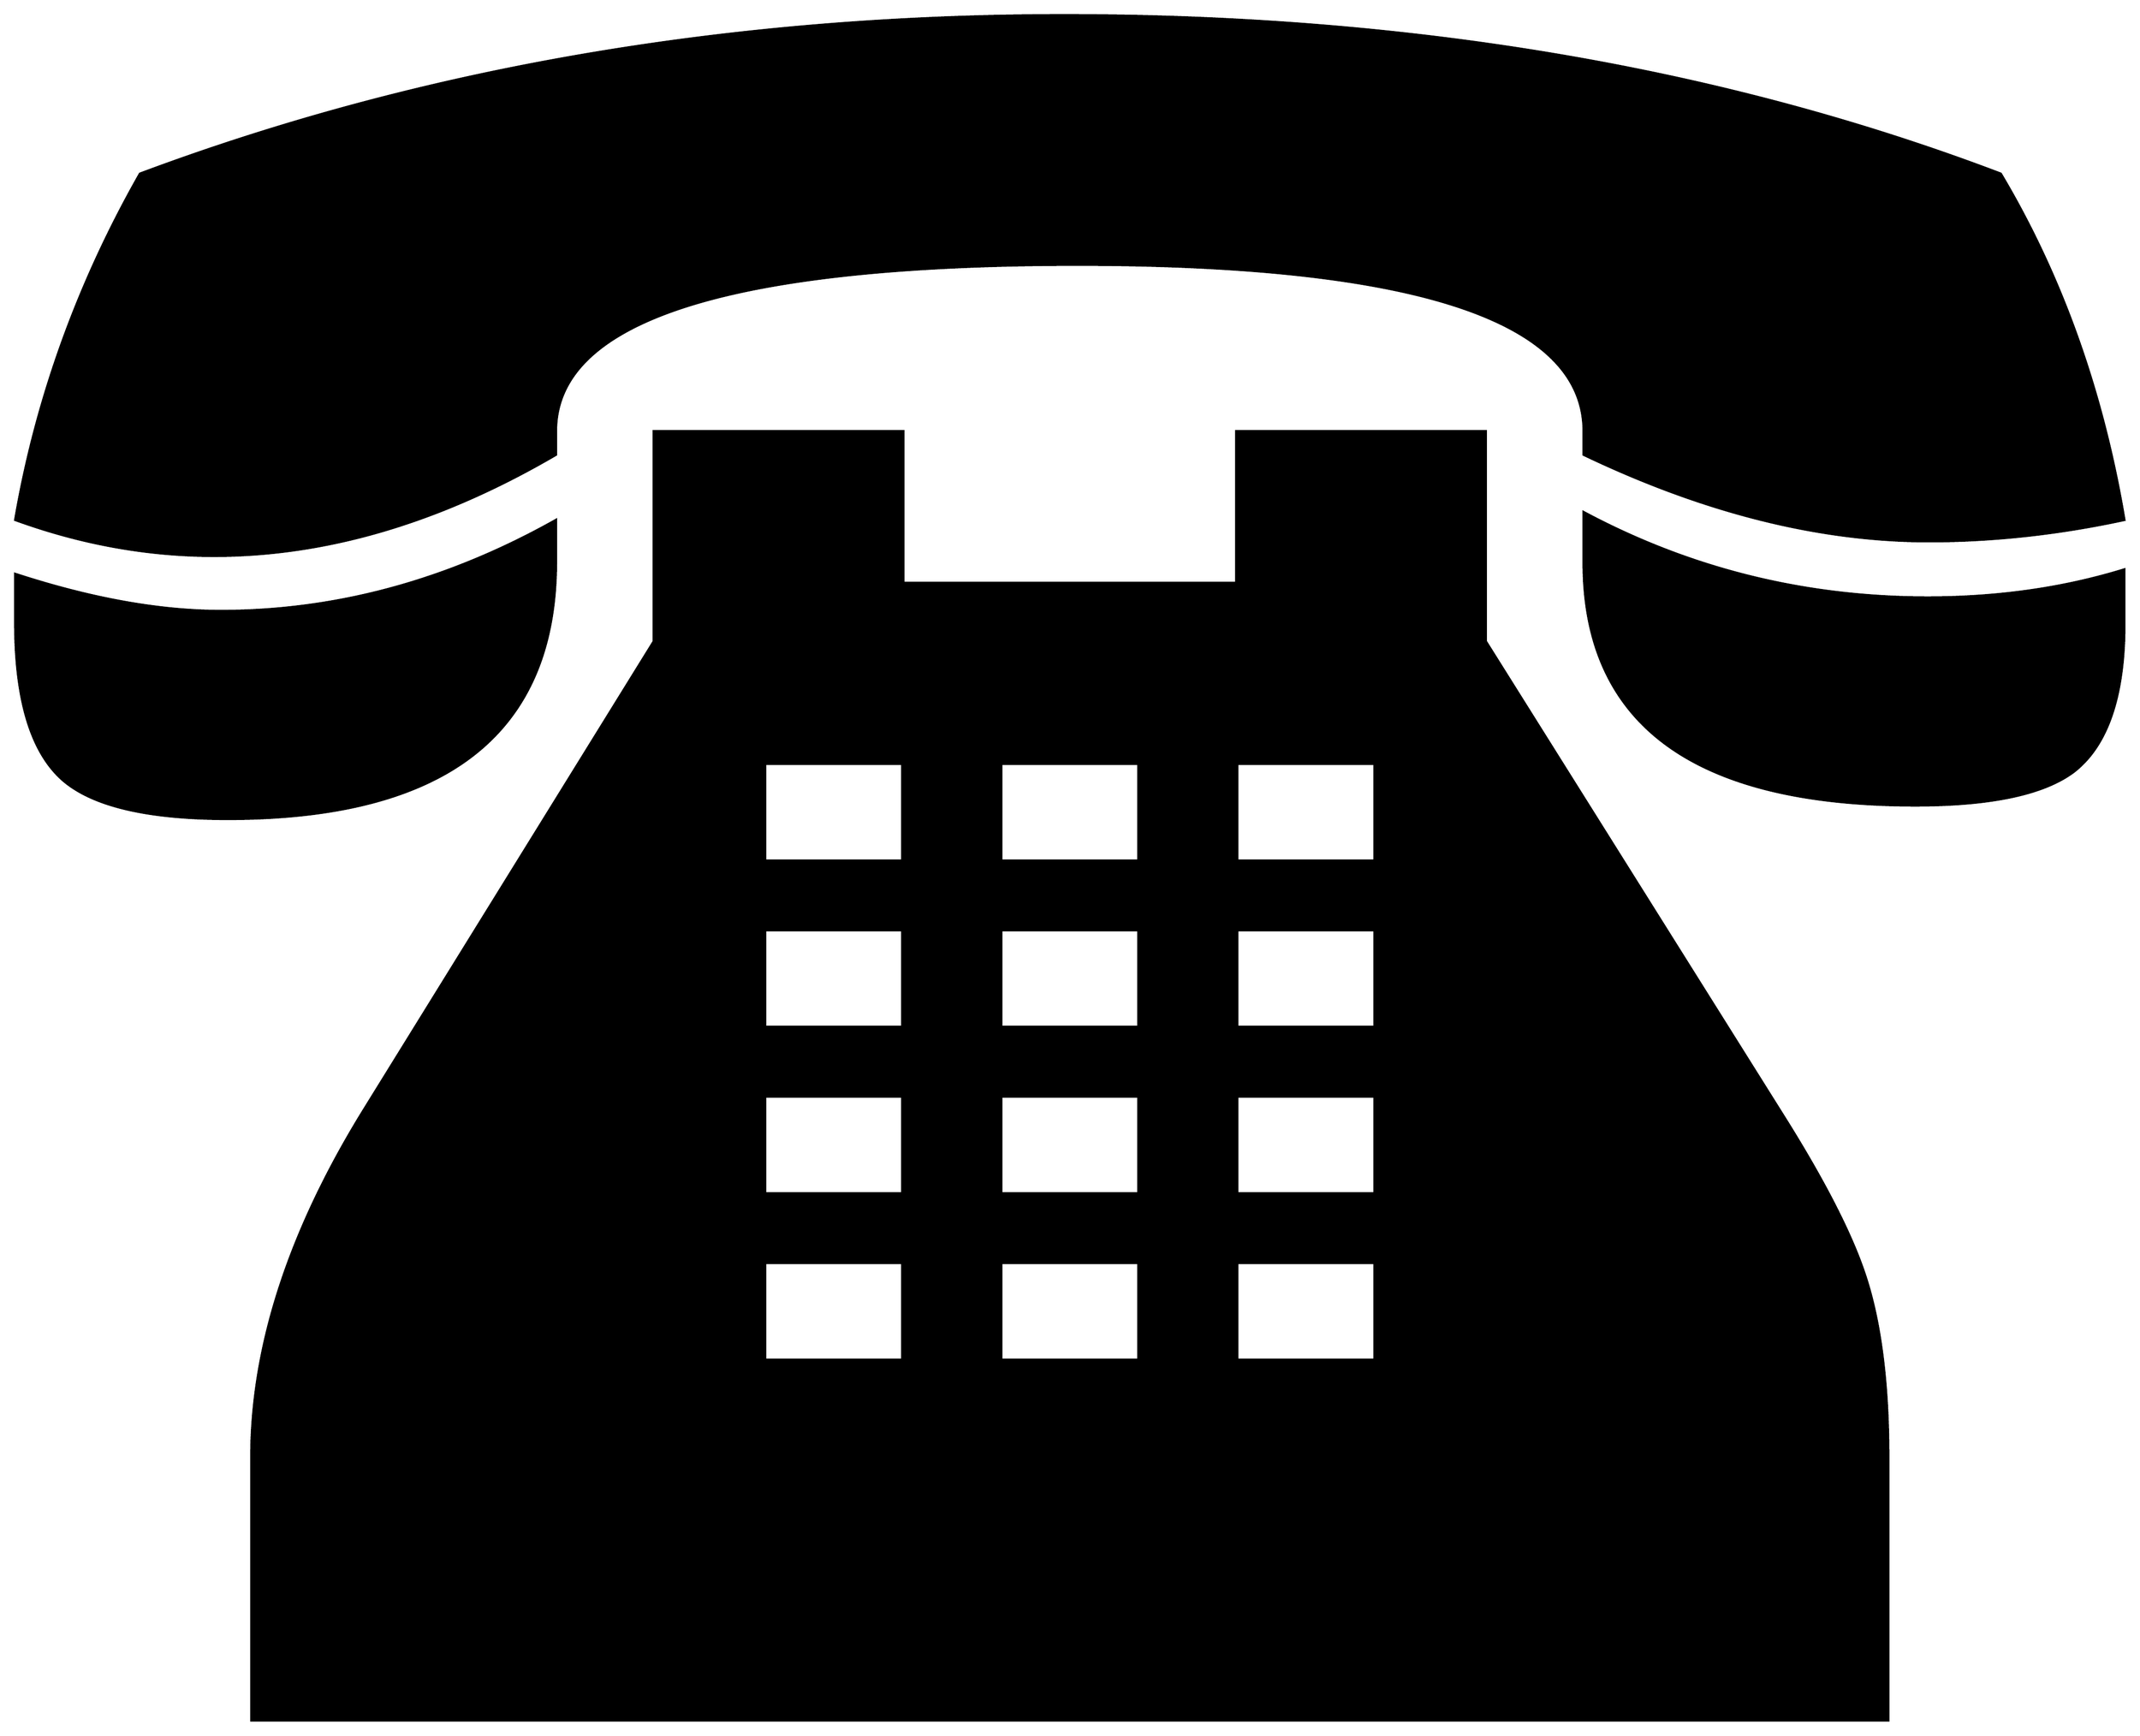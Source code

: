 


\begin{tikzpicture}[y=0.80pt, x=0.80pt, yscale=-1.0, xscale=1.0, inner sep=0pt, outer sep=0pt]
\begin{scope}[shift={(100.0,1882.0)},nonzero rule]
  \path[draw=.,fill=.,line width=1.600pt] (2048.0,-976.0) ..
    controls (2048.0,-911.333) and (2033.0,-867.333) ..
    (2003.0,-844.0) .. controls (1976.333,-824.0) and
    (1929.333,-814.0) .. (1862.0,-814.0) .. controls
    (1665.333,-814.0) and (1567.0,-886.0) .. (1567.0,-1030.0) --
    (1567.0,-1075.0) .. controls (1661.667,-1024.333) and
    (1763.667,-999.0) .. (1873.0,-999.0) .. controls
    (1935.667,-999.0) and (1994.0,-1007.333) .. (2048.0,-1024.0) --
    (2048.0,-976.0) -- cycle(2048.0,-1068.0) .. controls
    (1989.333,-1055.333) and (1931.333,-1049.0) .. (1874.0,-1049.0) ..
    controls (1776.667,-1049.0) and (1674.333,-1074.667) ..
    (1567.0,-1126.0) -- (1567.0,-1147.0) .. controls
    (1567.0,-1245.667) and (1417.0,-1295.0) .. (1117.0,-1295.0) ..
    controls (807.667,-1295.0) and (653.0,-1245.667) ..
    (653.0,-1147.0) -- (653.0,-1126.0) .. controls
    (550.333,-1066.0) and (449.0,-1036.0) .. (349.0,-1036.0) ..
    controls (289.667,-1036.0) and (230.667,-1046.667) ..
    (172.0,-1068.0) .. controls (190.667,-1176.0) and
    (227.667,-1278.667) .. (283.0,-1376.0) .. controls
    (534.333,-1470.0) and (808.333,-1517.0) .. (1105.0,-1517.0) ..
    controls (1413.0,-1517.0) and (1690.667,-1470.0) ..
    (1938.0,-1376.0) .. controls (1992.0,-1285.333) and
    (2028.667,-1182.667) .. (2048.0,-1068.0) -- cycle(1838.0,0.0) --
    (382.0,0.0) -- (382.0,-234.0) .. controls (382.0,-332.0) and
    (415.333,-435.0) .. (482.0,-543.0) -- (740.0,-960.0) --
    (740.0,-1147.0) -- (962.0,-1147.0) -- (962.0,-1012.0) --
    (1258.0,-1012.0) -- (1258.0,-1147.0) -- (1480.0,-1147.0) --
    (1480.0,-960.0) -- (1744.0,-539.0) .. controls
    (1781.333,-479.667) and (1806.0,-431.333) .. (1818.0,-394.0) ..
    controls (1831.333,-352.667) and (1838.0,-299.333) ..
    (1838.0,-234.0) -- (1838.0,0.0) -- cycle(653.0,-1031.0) ..
    controls (653.0,-878.333) and (555.667,-802.0) .. (361.0,-802.0)
    .. controls (290.333,-802.0) and (241.667,-813.333) ..
    (215.0,-836.0) .. controls (186.333,-860.667) and (172.0,-907.667)
    .. (172.0,-977.0) -- (172.0,-1020.0) .. controls
    (239.333,-998.0) and (300.333,-987.0) .. (355.0,-987.0) ..
    controls (457.667,-987.0) and (557.0,-1014.0) ..
    (653.0,-1068.0) -- (653.0,-1031.0) -- cycle(1381.0,-765.0)
    -- (1381.0,-851.0) -- (1259.0,-851.0) -- (1259.0,-765.0) --
    (1381.0,-765.0) -- cycle(1381.0,-617.0) -- (1381.0,-703.0)
    -- (1259.0,-703.0) -- (1259.0,-617.0) -- (1381.0,-617.0) --
    cycle(1171.0,-765.0) -- (1171.0,-851.0) -- (1049.0,-851.0)
    -- (1049.0,-765.0) -- (1171.0,-765.0) --
    cycle(1381.0,-469.0) -- (1381.0,-555.0) -- (1259.0,-555.0)
    -- (1259.0,-469.0) -- (1381.0,-469.0) --
    cycle(1171.0,-617.0) -- (1171.0,-703.0) -- (1049.0,-703.0)
    -- (1049.0,-617.0) -- (1171.0,-617.0) -- cycle(961.0,-765.0)
    -- (961.0,-851.0) -- (839.0,-851.0) -- (839.0,-765.0) --
    (961.0,-765.0) -- cycle(1381.0,-321.0) -- (1381.0,-407.0) --
    (1259.0,-407.0) -- (1259.0,-321.0) -- (1381.0,-321.0) --
    cycle(1171.0,-469.0) -- (1171.0,-555.0) -- (1049.0,-555.0)
    -- (1049.0,-469.0) -- (1171.0,-469.0) -- cycle(961.0,-617.0)
    -- (961.0,-703.0) -- (839.0,-703.0) -- (839.0,-617.0) --
    (961.0,-617.0) -- cycle(1171.0,-321.0) -- (1171.0,-407.0) --
    (1049.0,-407.0) -- (1049.0,-321.0) -- (1171.0,-321.0) --
    cycle(961.0,-469.0) -- (961.0,-555.0) -- (839.0,-555.0) --
    (839.0,-469.0) -- (961.0,-469.0) -- cycle(961.0,-321.0) --
    (961.0,-407.0) -- (839.0,-407.0) -- (839.0,-321.0) --
    (961.0,-321.0) -- cycle;
\end{scope}

\end{tikzpicture}


